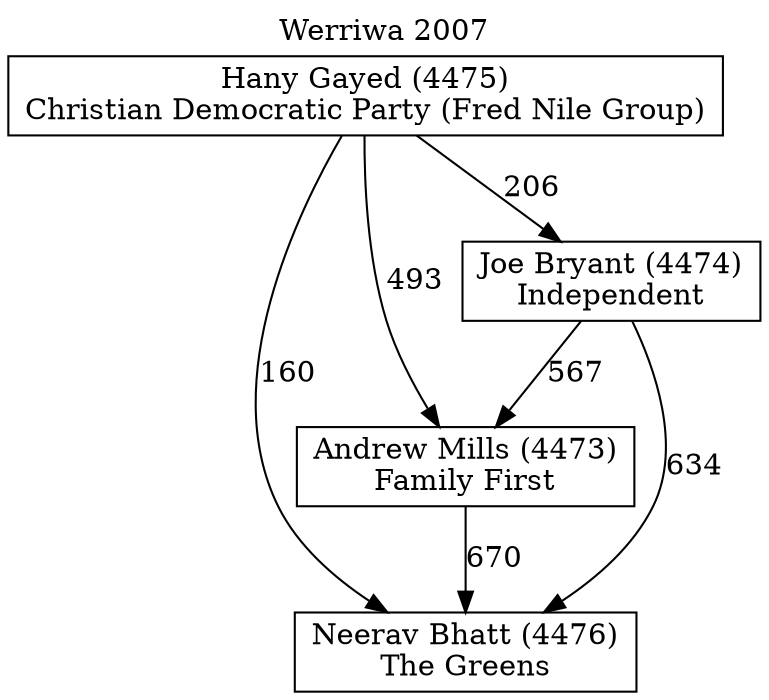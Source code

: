 // House preference flow
digraph "Neerav Bhatt (4476)_Werriwa_2007" {
	graph [label="Werriwa 2007" labelloc=t mclimit=10]
	node [shape=box]
	"Neerav Bhatt (4476)" [label="Neerav Bhatt (4476)
The Greens"]
	"Andrew Mills (4473)" [label="Andrew Mills (4473)
Family First"]
	"Joe Bryant (4474)" [label="Joe Bryant (4474)
Independent"]
	"Hany Gayed (4475)" [label="Hany Gayed (4475)
Christian Democratic Party (Fred Nile Group)"]
	"Neerav Bhatt (4476)" [label="Neerav Bhatt (4476)
The Greens"]
	"Joe Bryant (4474)" [label="Joe Bryant (4474)
Independent"]
	"Hany Gayed (4475)" [label="Hany Gayed (4475)
Christian Democratic Party (Fred Nile Group)"]
	"Neerav Bhatt (4476)" [label="Neerav Bhatt (4476)
The Greens"]
	"Hany Gayed (4475)" [label="Hany Gayed (4475)
Christian Democratic Party (Fred Nile Group)"]
	"Hany Gayed (4475)" [label="Hany Gayed (4475)
Christian Democratic Party (Fred Nile Group)"]
	"Joe Bryant (4474)" [label="Joe Bryant (4474)
Independent"]
	"Hany Gayed (4475)" [label="Hany Gayed (4475)
Christian Democratic Party (Fred Nile Group)"]
	"Hany Gayed (4475)" [label="Hany Gayed (4475)
Christian Democratic Party (Fred Nile Group)"]
	"Andrew Mills (4473)" [label="Andrew Mills (4473)
Family First"]
	"Joe Bryant (4474)" [label="Joe Bryant (4474)
Independent"]
	"Hany Gayed (4475)" [label="Hany Gayed (4475)
Christian Democratic Party (Fred Nile Group)"]
	"Andrew Mills (4473)" [label="Andrew Mills (4473)
Family First"]
	"Hany Gayed (4475)" [label="Hany Gayed (4475)
Christian Democratic Party (Fred Nile Group)"]
	"Hany Gayed (4475)" [label="Hany Gayed (4475)
Christian Democratic Party (Fred Nile Group)"]
	"Joe Bryant (4474)" [label="Joe Bryant (4474)
Independent"]
	"Hany Gayed (4475)" [label="Hany Gayed (4475)
Christian Democratic Party (Fred Nile Group)"]
	"Hany Gayed (4475)" [label="Hany Gayed (4475)
Christian Democratic Party (Fred Nile Group)"]
	"Andrew Mills (4473)" -> "Neerav Bhatt (4476)" [label=670]
	"Joe Bryant (4474)" -> "Andrew Mills (4473)" [label=567]
	"Hany Gayed (4475)" -> "Joe Bryant (4474)" [label=206]
	"Joe Bryant (4474)" -> "Neerav Bhatt (4476)" [label=634]
	"Hany Gayed (4475)" -> "Neerav Bhatt (4476)" [label=160]
	"Hany Gayed (4475)" -> "Andrew Mills (4473)" [label=493]
}
